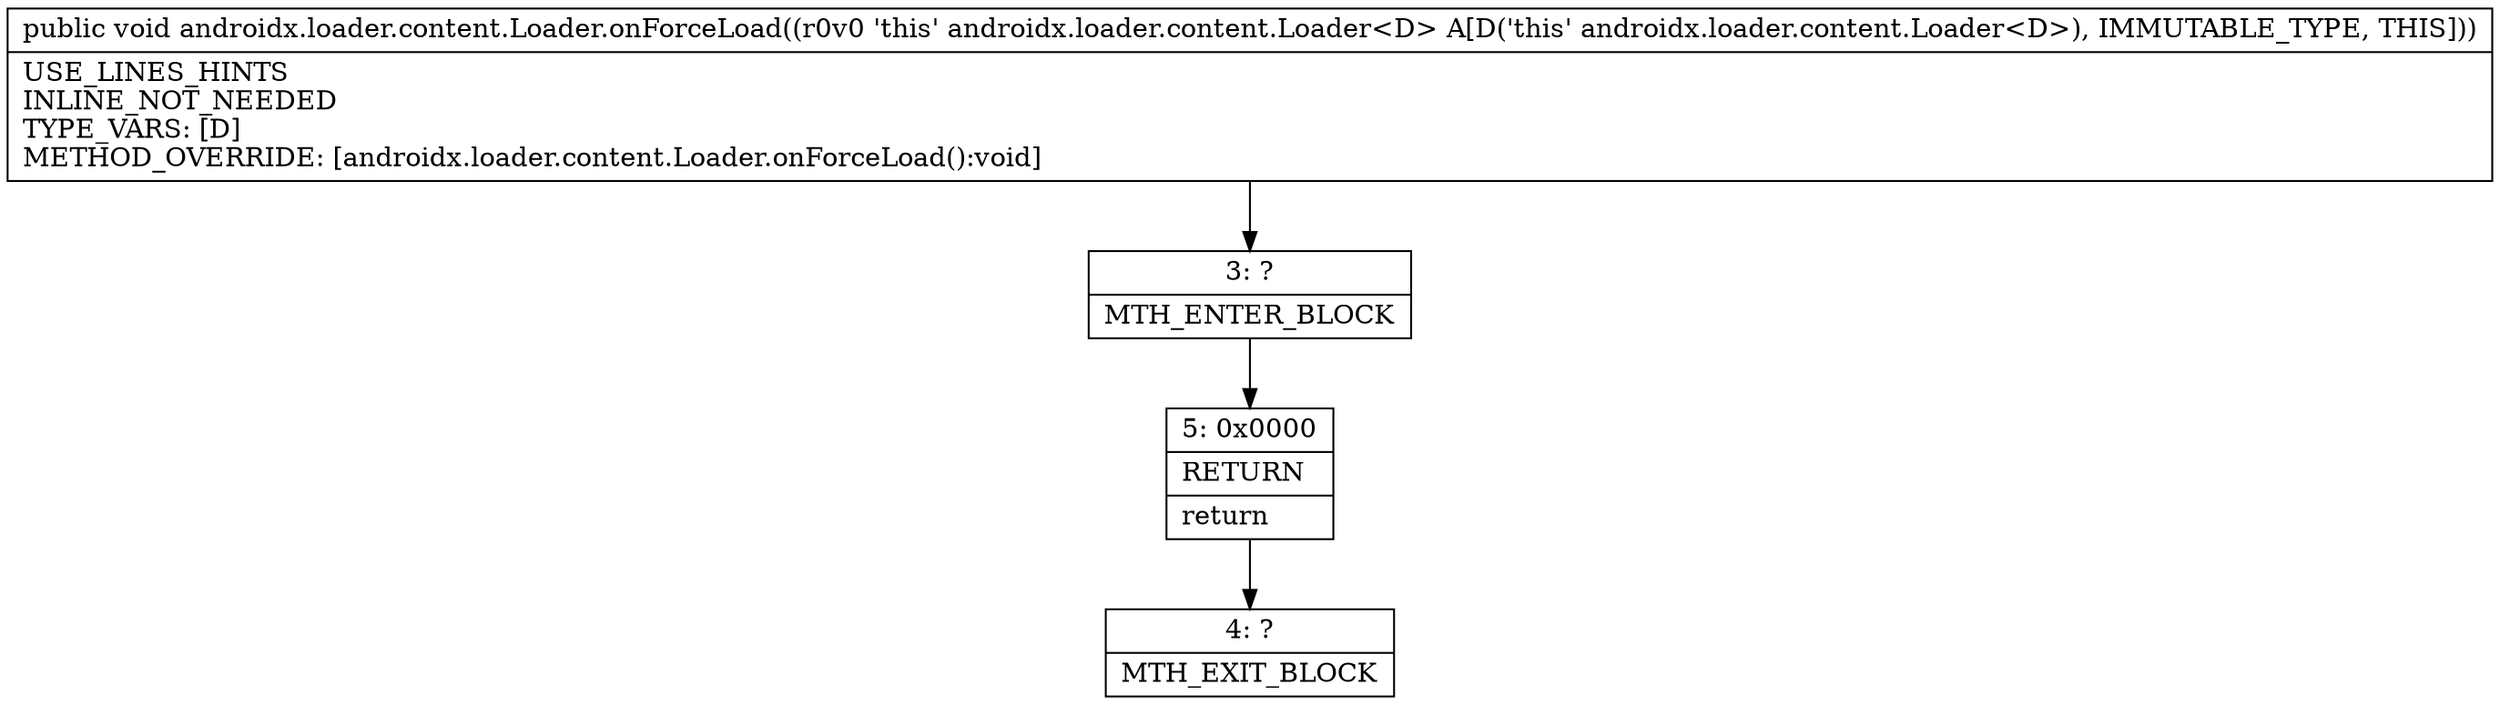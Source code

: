 digraph "CFG forandroidx.loader.content.Loader.onForceLoad()V" {
Node_3 [shape=record,label="{3\:\ ?|MTH_ENTER_BLOCK\l}"];
Node_5 [shape=record,label="{5\:\ 0x0000|RETURN\l|return\l}"];
Node_4 [shape=record,label="{4\:\ ?|MTH_EXIT_BLOCK\l}"];
MethodNode[shape=record,label="{public void androidx.loader.content.Loader.onForceLoad((r0v0 'this' androidx.loader.content.Loader\<D\> A[D('this' androidx.loader.content.Loader\<D\>), IMMUTABLE_TYPE, THIS]))  | USE_LINES_HINTS\lINLINE_NOT_NEEDED\lTYPE_VARS: [D]\lMETHOD_OVERRIDE: [androidx.loader.content.Loader.onForceLoad():void]\l}"];
MethodNode -> Node_3;Node_3 -> Node_5;
Node_5 -> Node_4;
}

